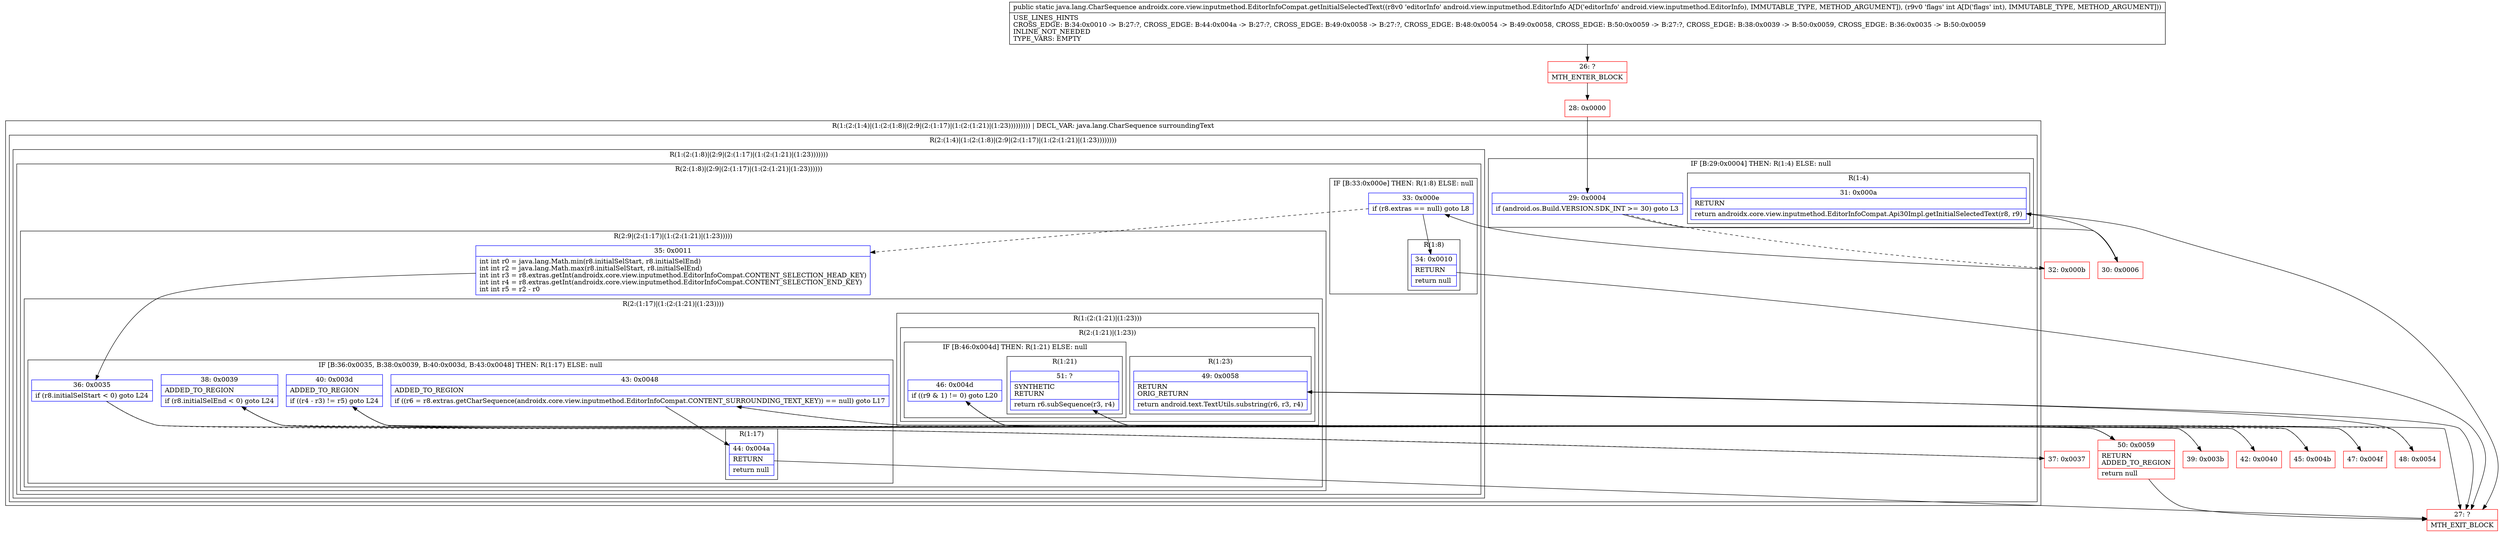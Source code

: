 digraph "CFG forandroidx.core.view.inputmethod.EditorInfoCompat.getInitialSelectedText(Landroid\/view\/inputmethod\/EditorInfo;I)Ljava\/lang\/CharSequence;" {
subgraph cluster_Region_1134550936 {
label = "R(1:(2:(1:4)|(1:(2:(1:8)|(2:9|(2:(1:17)|(1:(2:(1:21)|(1:23))))))))) | DECL_VAR: java.lang.CharSequence surroundingText\l";
node [shape=record,color=blue];
subgraph cluster_Region_602045255 {
label = "R(2:(1:4)|(1:(2:(1:8)|(2:9|(2:(1:17)|(1:(2:(1:21)|(1:23))))))))";
node [shape=record,color=blue];
subgraph cluster_IfRegion_397848149 {
label = "IF [B:29:0x0004] THEN: R(1:4) ELSE: null";
node [shape=record,color=blue];
Node_29 [shape=record,label="{29\:\ 0x0004|if (android.os.Build.VERSION.SDK_INT \>= 30) goto L3\l}"];
subgraph cluster_Region_467730559 {
label = "R(1:4)";
node [shape=record,color=blue];
Node_31 [shape=record,label="{31\:\ 0x000a|RETURN\l|return androidx.core.view.inputmethod.EditorInfoCompat.Api30Impl.getInitialSelectedText(r8, r9)\l}"];
}
}
subgraph cluster_Region_650080132 {
label = "R(1:(2:(1:8)|(2:9|(2:(1:17)|(1:(2:(1:21)|(1:23)))))))";
node [shape=record,color=blue];
subgraph cluster_Region_381091927 {
label = "R(2:(1:8)|(2:9|(2:(1:17)|(1:(2:(1:21)|(1:23))))))";
node [shape=record,color=blue];
subgraph cluster_IfRegion_877777106 {
label = "IF [B:33:0x000e] THEN: R(1:8) ELSE: null";
node [shape=record,color=blue];
Node_33 [shape=record,label="{33\:\ 0x000e|if (r8.extras == null) goto L8\l}"];
subgraph cluster_Region_656465119 {
label = "R(1:8)";
node [shape=record,color=blue];
Node_34 [shape=record,label="{34\:\ 0x0010|RETURN\l|return null\l}"];
}
}
subgraph cluster_Region_693070069 {
label = "R(2:9|(2:(1:17)|(1:(2:(1:21)|(1:23)))))";
node [shape=record,color=blue];
Node_35 [shape=record,label="{35\:\ 0x0011|int int r0 = java.lang.Math.min(r8.initialSelStart, r8.initialSelEnd)\lint int r2 = java.lang.Math.max(r8.initialSelStart, r8.initialSelEnd)\lint int r3 = r8.extras.getInt(androidx.core.view.inputmethod.EditorInfoCompat.CONTENT_SELECTION_HEAD_KEY)\lint int r4 = r8.extras.getInt(androidx.core.view.inputmethod.EditorInfoCompat.CONTENT_SELECTION_END_KEY)\lint int r5 = r2 \- r0\l}"];
subgraph cluster_Region_2059293936 {
label = "R(2:(1:17)|(1:(2:(1:21)|(1:23))))";
node [shape=record,color=blue];
subgraph cluster_IfRegion_1203142554 {
label = "IF [B:36:0x0035, B:38:0x0039, B:40:0x003d, B:43:0x0048] THEN: R(1:17) ELSE: null";
node [shape=record,color=blue];
Node_36 [shape=record,label="{36\:\ 0x0035|if (r8.initialSelStart \< 0) goto L24\l}"];
Node_38 [shape=record,label="{38\:\ 0x0039|ADDED_TO_REGION\l|if (r8.initialSelEnd \< 0) goto L24\l}"];
Node_40 [shape=record,label="{40\:\ 0x003d|ADDED_TO_REGION\l|if ((r4 \- r3) != r5) goto L24\l}"];
Node_43 [shape=record,label="{43\:\ 0x0048|ADDED_TO_REGION\l|if ((r6 = r8.extras.getCharSequence(androidx.core.view.inputmethod.EditorInfoCompat.CONTENT_SURROUNDING_TEXT_KEY)) == null) goto L17\l}"];
subgraph cluster_Region_1411733064 {
label = "R(1:17)";
node [shape=record,color=blue];
Node_44 [shape=record,label="{44\:\ 0x004a|RETURN\l|return null\l}"];
}
}
subgraph cluster_Region_1858653022 {
label = "R(1:(2:(1:21)|(1:23)))";
node [shape=record,color=blue];
subgraph cluster_Region_1328489596 {
label = "R(2:(1:21)|(1:23))";
node [shape=record,color=blue];
subgraph cluster_IfRegion_1203691709 {
label = "IF [B:46:0x004d] THEN: R(1:21) ELSE: null";
node [shape=record,color=blue];
Node_46 [shape=record,label="{46\:\ 0x004d|if ((r9 & 1) != 0) goto L20\l}"];
subgraph cluster_Region_1889268450 {
label = "R(1:21)";
node [shape=record,color=blue];
Node_51 [shape=record,label="{51\:\ ?|SYNTHETIC\lRETURN\l|return r6.subSequence(r3, r4)\l}"];
}
}
subgraph cluster_Region_1391536580 {
label = "R(1:23)";
node [shape=record,color=blue];
Node_49 [shape=record,label="{49\:\ 0x0058|RETURN\lORIG_RETURN\l|return android.text.TextUtils.substring(r6, r3, r4)\l}"];
}
}
}
}
}
}
}
}
}
Node_26 [shape=record,color=red,label="{26\:\ ?|MTH_ENTER_BLOCK\l}"];
Node_28 [shape=record,color=red,label="{28\:\ 0x0000}"];
Node_30 [shape=record,color=red,label="{30\:\ 0x0006}"];
Node_27 [shape=record,color=red,label="{27\:\ ?|MTH_EXIT_BLOCK\l}"];
Node_32 [shape=record,color=red,label="{32\:\ 0x000b}"];
Node_37 [shape=record,color=red,label="{37\:\ 0x0037}"];
Node_39 [shape=record,color=red,label="{39\:\ 0x003b}"];
Node_42 [shape=record,color=red,label="{42\:\ 0x0040}"];
Node_45 [shape=record,color=red,label="{45\:\ 0x004b}"];
Node_47 [shape=record,color=red,label="{47\:\ 0x004f}"];
Node_48 [shape=record,color=red,label="{48\:\ 0x0054}"];
Node_50 [shape=record,color=red,label="{50\:\ 0x0059|RETURN\lADDED_TO_REGION\l|return null\l}"];
MethodNode[shape=record,label="{public static java.lang.CharSequence androidx.core.view.inputmethod.EditorInfoCompat.getInitialSelectedText((r8v0 'editorInfo' android.view.inputmethod.EditorInfo A[D('editorInfo' android.view.inputmethod.EditorInfo), IMMUTABLE_TYPE, METHOD_ARGUMENT]), (r9v0 'flags' int A[D('flags' int), IMMUTABLE_TYPE, METHOD_ARGUMENT]))  | USE_LINES_HINTS\lCROSS_EDGE: B:34:0x0010 \-\> B:27:?, CROSS_EDGE: B:44:0x004a \-\> B:27:?, CROSS_EDGE: B:49:0x0058 \-\> B:27:?, CROSS_EDGE: B:48:0x0054 \-\> B:49:0x0058, CROSS_EDGE: B:50:0x0059 \-\> B:27:?, CROSS_EDGE: B:38:0x0039 \-\> B:50:0x0059, CROSS_EDGE: B:36:0x0035 \-\> B:50:0x0059\lINLINE_NOT_NEEDED\lTYPE_VARS: EMPTY\l}"];
MethodNode -> Node_26;Node_29 -> Node_30;
Node_29 -> Node_32[style=dashed];
Node_31 -> Node_27;
Node_33 -> Node_34;
Node_33 -> Node_35[style=dashed];
Node_34 -> Node_27;
Node_35 -> Node_36;
Node_36 -> Node_37[style=dashed];
Node_36 -> Node_50;
Node_38 -> Node_39[style=dashed];
Node_38 -> Node_50;
Node_40 -> Node_42[style=dashed];
Node_40 -> Node_50;
Node_43 -> Node_44;
Node_43 -> Node_45[style=dashed];
Node_44 -> Node_27;
Node_46 -> Node_47;
Node_46 -> Node_48[style=dashed];
Node_51 -> Node_27;
Node_49 -> Node_27;
Node_26 -> Node_28;
Node_28 -> Node_29;
Node_30 -> Node_31;
Node_32 -> Node_33;
Node_37 -> Node_38;
Node_39 -> Node_40;
Node_42 -> Node_43;
Node_45 -> Node_46;
Node_47 -> Node_51;
Node_48 -> Node_49;
Node_50 -> Node_27;
}

